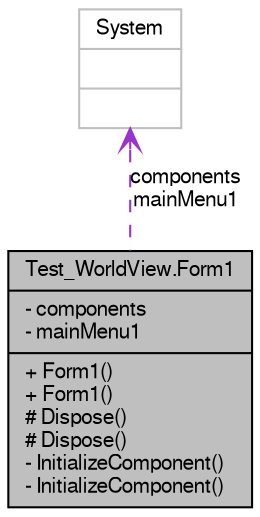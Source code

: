 digraph G
{
  edge [fontname="FreeSans",fontsize="10",labelfontname="FreeSans",labelfontsize="10"];
  node [fontname="FreeSans",fontsize="10",shape=record];
  Node1 [label="{Test_WorldView.Form1\n|- components\l- mainMenu1\l|+ Form1()\l+ Form1()\l# Dispose()\l# Dispose()\l- InitializeComponent()\l- InitializeComponent()\l}",height=0.2,width=0.4,color="black", fillcolor="grey75", style="filled" fontcolor="black"];
  Node2 -> Node1 [dir=back,color="darkorchid3",fontsize="10",style="dashed",label="components\nmainMenu1",arrowtail="open"];
  Node2 [label="{System\n||}",height=0.2,width=0.4,color="grey75", fillcolor="white", style="filled"];
}
